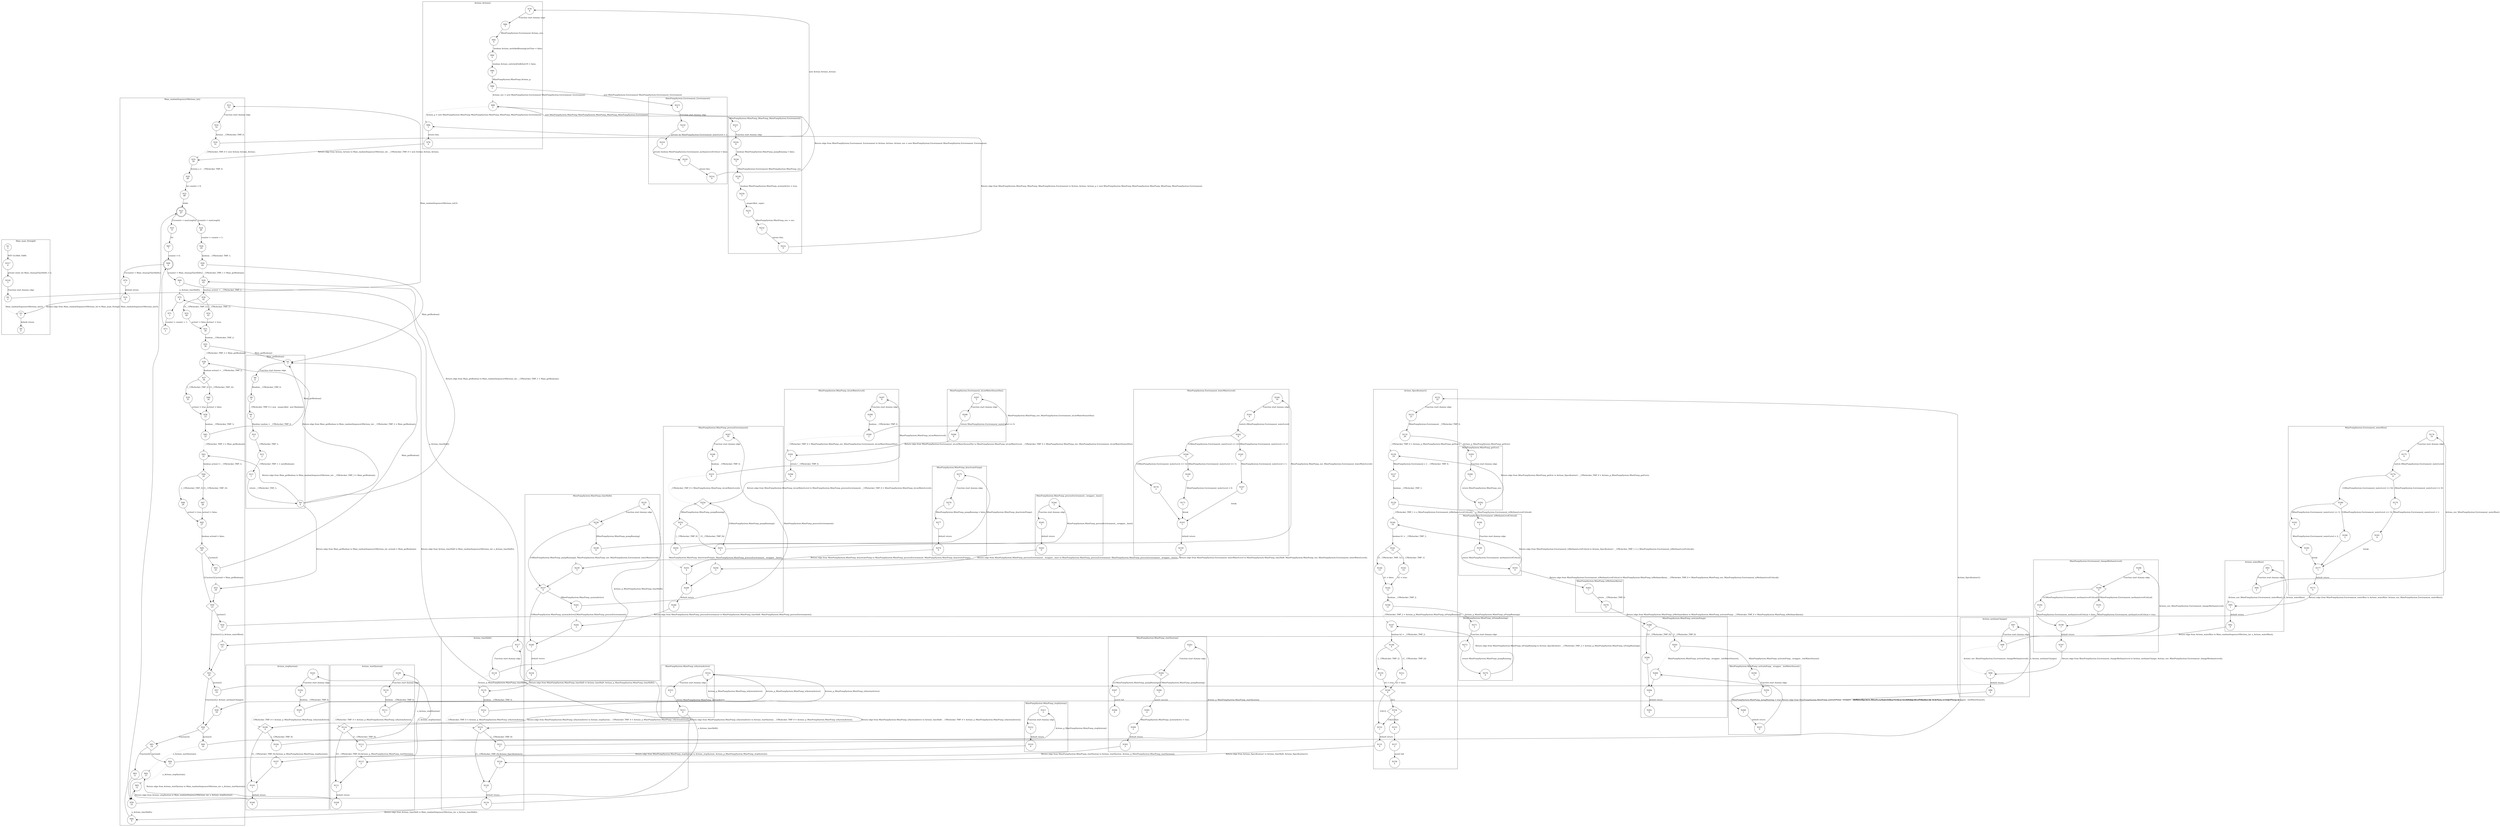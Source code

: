 digraph CFA {
1 [shape="circle" label="N1\n5"]
317 [shape="circle" label="N317\n4"]
318 [shape="circle" label="N318\n3"]
2 [shape="circle" label="N2\n2"]
15 [shape="circle" label="N15\n53"]
16 [shape="circle" label="N16\n52"]
18 [shape="circle" label="N18\n51"]
79 [shape="circle" label="N79\n8"]
80 [shape="circle" label="N80\n7"]
82 [shape="circle" label="N82\n6"]
84 [shape="circle" label="N84\n5"]
86 [shape="circle" label="N86\n4"]
88 [shape="circle" label="N88\n3"]
215 [shape="circle" label="N215\n4"]
216 [shape="circle" label="N216\n3"]
218 [shape="circle" label="N218\n2"]
220 [shape="circle" label="N220\n1"]
214 [shape="circle" label="N214\n0"]
89 [shape="circle" label="N89\n2"]
223 [shape="circle" label="N223\n7"]
224 [shape="circle" label="N224\n6"]
226 [shape="circle" label="N226\n5"]
228 [shape="circle" label="N228\n4"]
230 [shape="circle" label="N230\n3"]
231 [shape="circle" label="N231\n2"]
232 [shape="circle" label="N232\n1"]
222 [shape="circle" label="N222\n0"]
90 [shape="circle" label="N90\n1"]
78 [shape="circle" label="N78\n0"]
19 [shape="circle" label="N19\n50"]
20 [shape="circle" label="N20\n49"]
22 [shape="circle" label="N22\n48"]
23 [shape="doublecircle" label="N23\n47"]
24 [shape="circle" label="N24\n46"]
26 [shape="circle" label="N26\n45"]
28 [shape="circle" label="N28\n44"]
5 [shape="circle" label="N5\n7"]
6 [shape="circle" label="N6\n6"]
8 [shape="circle" label="N8\n5"]
9 [shape="circle" label="N9\n4"]
10 [shape="circle" label="N10\n3"]
12 [shape="circle" label="N12\n2"]
13 [shape="circle" label="N13\n1"]
4 [shape="circle" label="N4\n0"]
52 [shape="circle" label="N52\n24"]
50 [shape="diamond" label="N50\n23"]
54 [shape="circle" label="N54\n22"]
93 [shape="circle" label="N93\n3"]
94 [shape="circle" label="N94\n2"]
174 [shape="circle" label="N174\n10"]
175 [shape="circle" label="N175\n9"]
176 [shape="diamond" label="N176\n8"]
179 [shape="circle" label="N179\n7"]
181 [shape="circle" label="N181\n6"]
177 [shape="circle" label="N177\n1"]
173 [shape="circle" label="N173\n0"]
95 [shape="circle" label="N95\n1"]
92 [shape="circle" label="N92\n0"]
55 [shape="circle" label="N55\n21"]
53 [shape="diamond" label="N53\n20"]
57 [shape="circle" label="N57\n19"]
97 [shape="circle" label="N97\n3"]
98 [shape="circle" label="N98\n2"]
188 [shape="circle" label="N188\n5"]
189 [shape="diamond" label="N189\n4"]
191 [shape="circle" label="N191\n3"]
190 [shape="circle" label="N190\n1"]
187 [shape="circle" label="N187\n0"]
99 [shape="circle" label="N99\n1"]
96 [shape="circle" label="N96\n0"]
58 [shape="circle" label="N58\n18"]
56 [shape="diamond" label="N56\n17"]
60 [shape="circle" label="N60\n16"]
109 [shape="circle" label="N109\n7"]
110 [shape="circle" label="N110\n6"]
113 [shape="circle" label="N113\n5"]
314 [shape="circle" label="N314\n2"]
315 [shape="circle" label="N315\n1"]
313 [shape="circle" label="N313\n0"]
123 [shape="diamond" label="N123\n4"]
121 [shape="circle" label="N121\n3"]
132 [shape="circle" label="N132\n22"]
133 [shape="circle" label="N133\n21"]
135 [shape="circle" label="N135\n20"]
293 [shape="circle" label="N293\n2"]
294 [shape="circle" label="N294\n1"]
292 [shape="circle" label="N292\n0"]
136 [shape="circle" label="N136\n19"]
137 [shape="circle" label="N137\n18"]
139 [shape="circle" label="N139\n17"]
194 [shape="circle" label="N194\n2"]
195 [shape="circle" label="N195\n1"]
193 [shape="circle" label="N193\n0"]
283 [shape="circle" label="N283\n1"]
278 [shape="circle" label="N278\n0"]
268 [shape="diamond" label="N268\n5"]
265 [shape="circle" label="N265\n4"]
258 [shape="circle" label="N258\n3"]
259 [shape="circle" label="N259\n2"]
260 [shape="circle" label="N260\n1"]
257 [shape="circle" label="N257\n0"]
269 [shape="circle" label="N269\n3"]
264 [shape="circle" label="N264\n1"]
261 [shape="circle" label="N261\n0"]
266 [shape="circle" label="N266\n2"]
140 [shape="circle" label="N140\n16"]
141 [shape="diamond" label="N141\n15"]
143 [shape="circle" label="N143\n14"]
142 [shape="circle" label="N142\n12"]
146 [shape="circle" label="N146\n11"]
271 [shape="circle" label="N271\n2"]
272 [shape="circle" label="N272\n1"]
270 [shape="circle" label="N270\n0"]
147 [shape="circle" label="N147\n10"]
148 [shape="diamond" label="N148\n9"]
150 [shape="circle" label="N150\n8"]
149 [shape="diamond" label="N149\n6"]
154 [shape="diamond" label="N154\n5"]
153 [shape="circle" label="N153\n4"]
157 [shape="circle" label="N157\n3"]
158 [shape="circle" label="N158\n2"]
152 [shape="circle" label="N152\n1"]
131 [shape="circle" label="N131\n0"]
124 [shape="circle" label="N124\n2"]
120 [shape="circle" label="N120\n1"]
116 [shape="circle" label="N116\n0"]
72 [shape="circle" label="N72\n4"]
71 [shape="circle" label="N71\n3"]
73 [shape="circle" label="N73\n2"]
68 [shape="doublecircle" label="N68\n6"]
69 [shape="circle" label="N69\n5"]
117 [shape="circle" label="N117\n8"]
118 [shape="circle" label="N118\n7"]
235 [shape="circle" label="N235\n8"]
236 [shape="diamond" label="N236\n7"]
238 [shape="circle" label="N238\n6"]
160 [shape="circle" label="N160\n10"]
161 [shape="circle" label="N161\n9"]
162 [shape="diamond" label="N162\n8"]
165 [shape="circle" label="N165\n7"]
167 [shape="circle" label="N167\n6"]
163 [shape="circle" label="N163\n1"]
159 [shape="circle" label="N159\n0"]
239 [shape="circle" label="N239\n5"]
237 [shape="diamond" label="N237\n4"]
241 [shape="circle" label="N241\n3"]
247 [shape="circle" label="N247\n10"]
248 [shape="circle" label="N248\n9"]
253 [shape="circle" label="N253\n8"]
297 [shape="circle" label="N297\n4"]
298 [shape="circle" label="N298\n3"]
300 [shape="circle" label="N300\n2"]
207 [shape="circle" label="N207\n2"]
208 [shape="circle" label="N208\n1"]
206 [shape="circle" label="N206\n0"]
301 [shape="circle" label="N301\n1"]
296 [shape="circle" label="N296\n0"]
254 [shape="diamond" label="N254\n7"]
252 [shape="diamond" label="N252\n6"]
250 [shape="circle" label="N250\n5"]
275 [shape="circle" label="N275\n3"]
276 [shape="circle" label="N276\n2"]
277 [shape="circle" label="N277\n1"]
274 [shape="circle" label="N274\n0"]
255 [shape="circle" label="N255\n4"]
249 [shape="circle" label="N249\n1"]
246 [shape="circle" label="N246\n0"]
242 [shape="circle" label="N242\n2"]
240 [shape="circle" label="N240\n1"]
234 [shape="circle" label="N234\n0"]
119 [shape="circle" label="N119\n6"]
122 [shape="circle" label="N122\n5"]
251 [shape="circle" label="N251\n3"]
244 [shape="circle" label="N244\n2"]
245 [shape="circle" label="N245\n1"]
243 [shape="circle" label="N243\n0"]
256 [shape="circle" label="N256\n2"]
166 [shape="diamond" label="N166\n5"]
169 [shape="circle" label="N169\n4"]
171 [shape="circle" label="N171\n3"]
170 [shape="circle" label="N170\n2"]
70 [shape="circle" label="N70\n1"]
14 [shape="circle" label="N14\n0"]
3 [shape="circle" label="N3\n1"]
0 [shape="circle" label="N0\n0"]
66 [shape="circle" label="N66\n9"]
151 [shape="circle" label="N151\n7"]
144 [shape="circle" label="N144\n13"]
106 [shape="diamond" label="N106\n4"]
104 [shape="circle" label="N104\n3"]
311 [shape="circle" label="N311\n2"]
312 [shape="circle" label="N312\n1"]
310 [shape="circle" label="N310\n0"]
107 [shape="circle" label="N107\n2"]
103 [shape="circle" label="N103\n1"]
100 [shape="circle" label="N100\n0"]
65 [shape="circle" label="N65\n12"]
59 [shape="circle" label="N59\n10"]
114 [shape="diamond" label="N114\n4"]
112 [shape="circle" label="N112\n3"]
303 [shape="circle" label="N303\n7"]
304 [shape="diamond" label="N304\n6"]
306 [shape="circle" label="N306\n5"]
305 [shape="circle" label="N305\n4"]
309 [shape="circle" label="N309\n3"]
302 [shape="circle" label="N302\n2"]
115 [shape="circle" label="N115\n2"]
111 [shape="circle" label="N111\n1"]
108 [shape="circle" label="N108\n0"]
62 [shape="circle" label="N62\n15"]
307 [shape="circle" label="N307\n1"]
308 [shape="circle" label="N308\n0"]
61 [shape="diamond" label="N61\n14"]
64 [shape="circle" label="N64\n13"]
101 [shape="circle" label="N101\n7"]
102 [shape="circle" label="N102\n6"]
105 [shape="circle" label="N105\n5"]
63 [shape="circle" label="N63\n11"]
192 [shape="circle" label="N192\n2"]
180 [shape="diamond" label="N180\n5"]
183 [shape="circle" label="N183\n4"]
185 [shape="circle" label="N185\n3"]
184 [shape="circle" label="N184\n2"]
43 [shape="circle" label="N43\n31"]
44 [shape="diamond" label="N44\n30"]
46 [shape="circle" label="N46\n29"]
45 [shape="circle" label="N45\n27"]
49 [shape="diamond" label="N49\n26"]
51 [shape="circle" label="N51\n25"]
47 [shape="circle" label="N47\n28"]
36 [shape="circle" label="N36\n37"]
37 [shape="diamond" label="N37\n36"]
39 [shape="circle" label="N39\n35"]
38 [shape="circle" label="N38\n33"]
42 [shape="circle" label="N42\n32"]
40 [shape="circle" label="N40\n34"]
29 [shape="circle" label="N29\n43"]
30 [shape="diamond" label="N30\n42"]
32 [shape="circle" label="N32\n41"]
31 [shape="circle" label="N31\n39"]
35 [shape="circle" label="N35\n38"]
33 [shape="circle" label="N33\n40"]
25 [shape="circle" label="N25\n8"]
67 [shape="circle" label="N67\n7"]
node [shape="circle"]
subgraph cluster_Actions_Actions {
label="Actions_Actions()"
79 -> 80 [label="Function start dummy edge"]
80 -> 82 [label=" MinePumpSystem.Environment Actions_env;"]
82 -> 84 [label=" boolean Actions_methAndRunningLastTime = false;"]
84 -> 86 [label=" boolean Actions_switchedOnBeforeTS = false;"]
86 -> 88 [label=" MinePumpSystem.MinePump Actions_p;"]
88 -> 89 [label="Actions_env = new MinePumpSystem.Environment MinePumpSystem.Environment_Environment;" style="dotted" arrowhead="empty"]
89 -> 90 [label="Actions_p = new MinePumpSystem.MinePump MinePumpSystem.MinePump_MinePump_MinePumpSystem.Environment;" style="dotted" arrowhead="empty"]
90 -> 78 [label="return this;"]}
subgraph cluster_Actions_Specification1 {
label="Actions_Specification1()"
132 -> 133 [label="Function start dummy edge"]
133 -> 135 [label="MinePumpSystem.Environment __CPAchecker_TMP_0;"]
135 -> 136 [label="__CPAchecker_TMP_0 = Actions_p_MinePumpSystem.MinePump_getEnv();" style="dotted" arrowhead="empty"]
136 -> 137 [label="MinePumpSystem.Environment e = __CPAchecker_TMP_0;"]
137 -> 139 [label="boolean __CPAchecker_TMP_1;"]
139 -> 140 [label="__CPAchecker_TMP_1 = e_MinePumpSystem.Environment_isMethaneLevelCritical();" style="dotted" arrowhead="empty"]
140 -> 141 [label="boolean b1 = __CPAchecker_TMP_1;"]
141 -> 144 [label="[!(__CPAchecker_TMP_1)]"]
141 -> 143 [label="[__CPAchecker_TMP_1]"]
143 -> 142 [label="b1 = true;"]
142 -> 146 [label="boolean __CPAchecker_TMP_2;"]
146 -> 147 [label="__CPAchecker_TMP_2 = Actions_p_MinePumpSystem.MinePump_isPumpRunning();" style="dotted" arrowhead="empty"]
147 -> 148 [label="boolean b2 = __CPAchecker_TMP_2;"]
148 -> 151 [label="[!(__CPAchecker_TMP_2)]"]
148 -> 150 [label="[__CPAchecker_TMP_2]"]
150 -> 149 [label="b2 = true;"]
149 -> 152 [label="[!(b1)]"]
149 -> 154 [label="[b1]"]
154 -> 152 [label="[!(b2)]"]
154 -> 153 [label="[b2]"]
153 -> 157 [label=""]
157 -> 158 [label="assert fail"]
152 -> 131 [label="default return"]
151 -> 149 [label="b2 = false;"]
144 -> 142 [label="b1 = false;"]}
subgraph cluster_Actions_getSystemState {
label="Actions_getSystemState()"
}
subgraph cluster_Actions_methaneChange {
label="Actions_methaneChange()"
97 -> 98 [label="Function start dummy edge"]
98 -> 99 [label="Actions_env_MinePumpSystem.Environment_changeMethaneLevel();" style="dotted" arrowhead="empty"]
99 -> 96 [label="default return"]}
subgraph cluster_Actions_startSystem {
label="Actions_startSystem()"
109 -> 110 [label="Function start dummy edge"]
110 -> 113 [label="boolean __CPAchecker_TMP_0;"]
113 -> 114 [label="__CPAchecker_TMP_0 = Actions_p_MinePumpSystem.MinePump_isSystemActive();" style="dotted" arrowhead="empty"]
114 -> 111 [label="[!(!__CPAchecker_TMP_0)]"]
114 -> 112 [label="[!__CPAchecker_TMP_0]"]
112 -> 115 [label="Actions_p_MinePumpSystem.MinePump_startSystem();" style="dotted" arrowhead="empty"]
115 -> 111 [label=""]
111 -> 108 [label="default return"]}
subgraph cluster_Actions_stopSystem {
label="Actions_stopSystem()"
106 -> 103 [label="[!(__CPAchecker_TMP_0)]"]
106 -> 104 [label="[__CPAchecker_TMP_0]"]
104 -> 107 [label="Actions_p_MinePumpSystem.MinePump_stopSystem();" style="dotted" arrowhead="empty"]
107 -> 103 [label=""]
103 -> 100 [label="default return"]
101 -> 102 [label="Function start dummy edge"]
102 -> 105 [label="boolean __CPAchecker_TMP_0;"]
105 -> 106 [label="__CPAchecker_TMP_0 = Actions_p_MinePumpSystem.MinePump_isSystemActive();" style="dotted" arrowhead="empty"]}
subgraph cluster_Actions_timeShift {
label="Actions_timeShift()"
123 -> 120 [label="[!(__CPAchecker_TMP_0)]"]
123 -> 121 [label="[__CPAchecker_TMP_0]"]
121 -> 124 [label="Actions_Specification1();" style="dotted" arrowhead="empty"]
124 -> 120 [label=""]
120 -> 116 [label="default return"]
117 -> 118 [label="Function start dummy edge"]
118 -> 119 [label="Actions_p_MinePumpSystem.MinePump_timeShift();" style="dotted" arrowhead="empty"]
119 -> 122 [label="boolean __CPAchecker_TMP_0;"]
122 -> 123 [label="__CPAchecker_TMP_0 = Actions_p_MinePumpSystem.MinePump_isSystemActive();" style="dotted" arrowhead="empty"]}
subgraph cluster_Actions_waterRise {
label="Actions_waterRise()"
93 -> 94 [label="Function start dummy edge"]
94 -> 95 [label="Actions_env_MinePumpSystem.Environment_waterRise();" style="dotted" arrowhead="empty"]
95 -> 92 [label="default return"]}
subgraph cluster_Main_Main {
label="Main_Main()"
}
subgraph cluster_Main_getBoolean {
label="Main_getBoolean()"
5 -> 6 [label="Function start dummy edge"]
6 -> 8 [label="Random __CPAchecker_TMP_0;"]
8 -> 9 [label="__CPAchecker_TMP_0 = new _unspecified_ new Random();"]
9 -> 10 [label="Random random = __CPAchecker_TMP_0;"]
10 -> 12 [label="__CPAchecker_TMP_1;"]
12 -> 13 [label="__CPAchecker_TMP_1 = nextBoolean();"]
13 -> 4 [label="return __CPAchecker_TMP_1;"]}
subgraph cluster_Main_main_String_array {
label="Main_main_String[]()"
1 -> 317 [label="INIT GLOBAL VARS"]
317 -> 318 [label="private static int Main_cleanupTimeShifts = 2;"]
318 -> 2 [label="Function start dummy edge"]
2 -> 3 [label="Main_randomSequenceOfActions_int(3);" style="dotted" arrowhead="empty"]
3 -> 0 [label="default return"]}
subgraph cluster_Main_randomSequenceOfActions_int {
label="Main_randomSequenceOfActions_int()"
15 -> 16 [label="Function start dummy edge"]
16 -> 18 [label="Actions __CPAchecker_TMP_0;"]
18 -> 19 [label="__CPAchecker_TMP_0 = new Actions Actions_Actions;" style="dotted" arrowhead="empty"]
19 -> 20 [label="Actions a = __CPAchecker_TMP_0;"]
20 -> 22 [label="int counter = 0;"]
22 -> 23 [label="while"]
23 -> 25 [label="[!(counter < maxLength)]"]
23 -> 24 [label="[counter < maxLength]"]
24 -> 26 [label="counter = counter + 1;"]
26 -> 28 [label="boolean __CPAchecker_TMP_1;"]
28 -> 29 [label="__CPAchecker_TMP_1 = Main_getBoolean();" style="dotted" arrowhead="empty"]
52 -> 50 [label=""]
50 -> 53 [label="[!(action1)]"]
50 -> 54 [label="[action1]"]
54 -> 55 [label="a_Actions_waterRise();" style="dotted" arrowhead="empty"]
55 -> 53 [label=""]
53 -> 56 [label="[!(action2)]"]
53 -> 57 [label="[action2]"]
57 -> 58 [label="a_Actions_methaneChange();" style="dotted" arrowhead="empty"]
58 -> 56 [label=""]
56 -> 61 [label="[!(action3)]"]
56 -> 60 [label="[action3]"]
60 -> 62 [label="a_Actions_startSystem();" style="dotted" arrowhead="empty"]
72 -> 71 [label=""]
71 -> 73 [label="counter = counter + 1;"]
73 -> 68 [label=""]
68 -> 70 [label="[!(counter < Main_cleanupTimeShifts)]"]
68 -> 69 [label="[counter < Main_cleanupTimeShifts]"]
69 -> 72 [label="a_Actions_timeShift();" style="dotted" arrowhead="empty"]
70 -> 14 [label="default return"]
66 -> 23 [label=""]
65 -> 59 [label=""]
59 -> 66 [label="a_Actions_timeShift();" style="dotted" arrowhead="empty"]
62 -> 59 [label=""]
61 -> 63 [label="[!(action4)]"]
61 -> 64 [label="[action4]"]
64 -> 65 [label="a_Actions_stopSystem();" style="dotted" arrowhead="empty"]
63 -> 59 [label=""]
43 -> 44 [label="boolean action3 = __CPAchecker_TMP_3;"]
44 -> 47 [label="[!(__CPAchecker_TMP_3)]"]
44 -> 46 [label="[__CPAchecker_TMP_3]"]
46 -> 45 [label="action3 = true;"]
45 -> 49 [label="boolean action4 = false;"]
49 -> 50 [label="[!(!action3)]"]
49 -> 51 [label="[!action3]"]
51 -> 52 [label="action4 = Main_getBoolean();" style="dotted" arrowhead="empty"]
47 -> 45 [label="action3 = false;"]
36 -> 37 [label="boolean action2 = __CPAchecker_TMP_2;"]
37 -> 40 [label="[!(__CPAchecker_TMP_2)]"]
37 -> 39 [label="[__CPAchecker_TMP_2]"]
39 -> 38 [label="action2 = true;"]
38 -> 42 [label="boolean __CPAchecker_TMP_3;"]
42 -> 43 [label="__CPAchecker_TMP_3 = Main_getBoolean();" style="dotted" arrowhead="empty"]
40 -> 38 [label="action2 = false;"]
29 -> 30 [label="boolean action1 = __CPAchecker_TMP_1;"]
30 -> 33 [label="[!(__CPAchecker_TMP_1)]"]
30 -> 32 [label="[__CPAchecker_TMP_1]"]
32 -> 31 [label="action1 = true;"]
31 -> 35 [label="boolean __CPAchecker_TMP_2;"]
35 -> 36 [label="__CPAchecker_TMP_2 = Main_getBoolean();" style="dotted" arrowhead="empty"]
33 -> 31 [label="action1 = false;"]
25 -> 67 [label="for"]
67 -> 68 [label="counter = 0;"]}
subgraph cluster_MinePumpSystem_Environment_Environment {
label="MinePumpSystem.Environment_Environment()"
215 -> 216 [label="Function start dummy edge"]
216 -> 218 [label="private int MinePumpSystem.Environment_waterLevel = 1;"]
218 -> 220 [label="private boolean MinePumpSystem.Environment_methaneLevelCritical = false;"]
220 -> 214 [label="return this;"]}
subgraph cluster_MinePumpSystem_Environment_changeMethaneLevel {
label="MinePumpSystem.Environment_changeMethaneLevel()"
188 -> 189 [label="Function start dummy edge"]
189 -> 192 [label="[!(!MinePumpSystem.Environment_methaneLevelCritical)]"]
189 -> 191 [label="[!MinePumpSystem.Environment_methaneLevelCritical]"]
191 -> 190 [label="MinePumpSystem.Environment_methaneLevelCritical = true;"]
190 -> 187 [label="default return"]
192 -> 190 [label="MinePumpSystem.Environment_methaneLevelCritical = false;"]}
subgraph cluster_MinePumpSystem_Environment_getWaterLevel {
label="MinePumpSystem.Environment_getWaterLevel()"
}
subgraph cluster_MinePumpSystem_Environment_isHighWaterSensorDry {
label="MinePumpSystem.Environment_isHighWaterSensorDry()"
}
subgraph cluster_MinePumpSystem_Environment_isLowWaterSensorDry {
label="MinePumpSystem.Environment_isLowWaterSensorDry()"
207 -> 208 [label="Function start dummy edge"]
208 -> 206 [label="return MinePumpSystem.Environment_waterLevel == 0;"]}
subgraph cluster_MinePumpSystem_Environment_isMethaneLevelCritical {
label="MinePumpSystem.Environment_isMethaneLevelCritical()"
194 -> 195 [label="Function start dummy edge"]
195 -> 193 [label="return MinePumpSystem.Environment_methaneLevelCritical;"]}
subgraph cluster_MinePumpSystem_Environment_lowerWaterLevel {
label="MinePumpSystem.Environment_lowerWaterLevel()"
160 -> 161 [label="Function start dummy edge"]
161 -> 162 [label="switch (MinePumpSystem.Environment_waterLevel)"]
162 -> 166 [label="[!(MinePumpSystem.Environment_waterLevel == 2)]"]
162 -> 165 [label="[MinePumpSystem.Environment_waterLevel == 2]"]
165 -> 167 [label="MinePumpSystem.Environment_waterLevel = 1;"]
167 -> 163 [label="break"]
163 -> 159 [label="default return"]
166 -> 170 [label="[!(MinePumpSystem.Environment_waterLevel == 1)]"]
166 -> 169 [label="[MinePumpSystem.Environment_waterLevel == 1]"]
169 -> 171 [label="MinePumpSystem.Environment_waterLevel = 0;"]
171 -> 163 [label="break"]
170 -> 163 [label=""]}
subgraph cluster_MinePumpSystem_Environment_toString {
label="MinePumpSystem.Environment_toString()"
}
subgraph cluster_MinePumpSystem_Environment_waterRise {
label="MinePumpSystem.Environment_waterRise()"
174 -> 175 [label="Function start dummy edge"]
175 -> 176 [label="switch (MinePumpSystem.Environment_waterLevel)"]
176 -> 180 [label="[!(MinePumpSystem.Environment_waterLevel == 0)]"]
176 -> 179 [label="[MinePumpSystem.Environment_waterLevel == 0]"]
179 -> 181 [label="MinePumpSystem.Environment_waterLevel = 1;"]
181 -> 177 [label="break"]
177 -> 173 [label="default return"]
180 -> 184 [label="[!(MinePumpSystem.Environment_waterLevel == 1)]"]
180 -> 183 [label="[MinePumpSystem.Environment_waterLevel == 1]"]
183 -> 185 [label="MinePumpSystem.Environment_waterLevel = 2;"]
185 -> 177 [label="break"]
184 -> 177 [label=""]}
subgraph cluster_MinePumpSystem_MinePump_MinePump_MinePumpSystem_Environment {
label="MinePumpSystem.MinePump_MinePump_MinePumpSystem.Environment()"
223 -> 224 [label="Function start dummy edge"]
224 -> 226 [label=" boolean MinePumpSystem.MinePump_pumpRunning = false;"]
226 -> 228 [label=" MinePumpSystem.Environment MinePumpSystem.MinePump_env;"]
228 -> 230 [label=" boolean MinePumpSystem.MinePump_systemActive = true;"]
230 -> 231 [label="_unspecified_ super;"]
231 -> 232 [label="MinePumpSystem.MinePump_env = env;"]
232 -> 222 [label="return this;"]}
subgraph cluster_MinePumpSystem_MinePump_activatePump {
label="MinePumpSystem.MinePump_activatePump()"
268 -> 266 [label="[!(!__CPAchecker_TMP_0)]"]
268 -> 265 [label="[!__CPAchecker_TMP_0]"]
265 -> 269 [label="MinePumpSystem.MinePump_activatePump__wrappee__lowWaterSensor();" style="dotted" arrowhead="empty"]
269 -> 264 [label=""]
264 -> 261 [label="default return"]
266 -> 264 [label=""]}
subgraph cluster_MinePumpSystem_MinePump_activatePump__wrappee__lowWaterSensor {
label="MinePumpSystem.MinePump_activatePump__wrappee__lowWaterSensor()"
258 -> 259 [label="Function start dummy edge"]
259 -> 260 [label="MinePumpSystem.MinePump_pumpRunning = true;"]
260 -> 257 [label="default return"]}
subgraph cluster_MinePumpSystem_MinePump_deactivatePump {
label="MinePumpSystem.MinePump_deactivatePump()"
275 -> 276 [label="Function start dummy edge"]
276 -> 277 [label="MinePumpSystem.MinePump_pumpRunning = false;"]
277 -> 274 [label="default return"]}
subgraph cluster_MinePumpSystem_MinePump_getEnv {
label="MinePumpSystem.MinePump_getEnv()"
293 -> 294 [label="Function start dummy edge"]
294 -> 292 [label="return MinePumpSystem.MinePump_env;"]}
subgraph cluster_MinePumpSystem_MinePump_isLowWaterLevel {
label="MinePumpSystem.MinePump_isLowWaterLevel()"
297 -> 298 [label="Function start dummy edge"]
298 -> 300 [label="boolean __CPAchecker_TMP_0;"]
300 -> 301 [label="__CPAchecker_TMP_0 = MinePumpSystem.MinePump_env_MinePumpSystem.Environment_isLowWaterSensorDry();" style="dotted" arrowhead="empty"]
301 -> 296 [label="return !__CPAchecker_TMP_0;"]}
subgraph cluster_MinePumpSystem_MinePump_isMethaneAlarm {
label="MinePumpSystem.MinePump_isMethaneAlarm()"
283 -> 278 [label="return __CPAchecker_TMP_0;"]}
subgraph cluster_MinePumpSystem_MinePump_isPumpRunning {
label="MinePumpSystem.MinePump_isPumpRunning()"
271 -> 272 [label="Function start dummy edge"]
272 -> 270 [label="return MinePumpSystem.MinePump_pumpRunning;"]}
subgraph cluster_MinePumpSystem_MinePump_isSystemActive {
label="MinePumpSystem.MinePump_isSystemActive()"
314 -> 315 [label="Function start dummy edge"]
315 -> 313 [label="return MinePumpSystem.MinePump_systemActive;"]}
subgraph cluster_MinePumpSystem_MinePump_processEnvironment {
label="MinePumpSystem.MinePump_processEnvironment()"
247 -> 248 [label="Function start dummy edge"]
248 -> 253 [label="boolean __CPAchecker_TMP_0;"]
253 -> 254 [label="__CPAchecker_TMP_0 = MinePumpSystem.MinePump_isLowWaterLevel();" style="dotted" arrowhead="empty"]
254 -> 251 [label="[!(MinePumpSystem.MinePump_pumpRunning)]"]
254 -> 252 [label="[MinePumpSystem.MinePump_pumpRunning]"]
252 -> 251 [label="[!(__CPAchecker_TMP_0)]"]
252 -> 250 [label="[__CPAchecker_TMP_0]"]
250 -> 255 [label="MinePumpSystem.MinePump_deactivatePump();" style="dotted" arrowhead="empty"]
255 -> 249 [label=""]
249 -> 246 [label="default return"]
251 -> 256 [label="MinePumpSystem.MinePump_processEnvironment__wrappee__base();" style="dotted" arrowhead="empty"]
256 -> 249 [label=""]}
subgraph cluster_MinePumpSystem_MinePump_processEnvironment__wrappee__base {
label="MinePumpSystem.MinePump_processEnvironment__wrappee__base()"
244 -> 245 [label="Function start dummy edge"]
245 -> 243 [label="default return"]}
subgraph cluster_MinePumpSystem_MinePump_startSystem {
label="MinePumpSystem.MinePump_startSystem()"
303 -> 304 [label="Function start dummy edge"]
304 -> 307 [label="[!(!MinePumpSystem.MinePump_pumpRunning)]"]
304 -> 306 [label="[!MinePumpSystem.MinePump_pumpRunning]"]
306 -> 305 [label="assert success"]
305 -> 309 [label="MinePumpSystem.MinePump_systemActive = true;"]
309 -> 302 [label="default return"]
307 -> 308 [label="assert fail"]}
subgraph cluster_MinePumpSystem_MinePump_stopSystem {
label="MinePumpSystem.MinePump_stopSystem()"
311 -> 312 [label="Function start dummy edge"]
312 -> 310 [label="default return"]}
subgraph cluster_MinePumpSystem_MinePump_timeShift {
label="MinePumpSystem.MinePump_timeShift()"
235 -> 236 [label="Function start dummy edge"]
236 -> 237 [label="[!(MinePumpSystem.MinePump_pumpRunning)]"]
236 -> 238 [label="[MinePumpSystem.MinePump_pumpRunning]"]
238 -> 239 [label="MinePumpSystem.MinePump_env_MinePumpSystem.Environment_lowerWaterLevel();" style="dotted" arrowhead="empty"]
239 -> 237 [label=""]
237 -> 240 [label="[!(MinePumpSystem.MinePump_systemActive)]"]
237 -> 241 [label="[MinePumpSystem.MinePump_systemActive]"]
241 -> 242 [label="MinePumpSystem.MinePump_processEnvironment();" style="dotted" arrowhead="empty"]
242 -> 240 [label=""]
240 -> 234 [label="default return"]}
subgraph cluster_MinePumpSystem_MinePump_toString {
label="MinePumpSystem.MinePump_toString()"
}
2 -> 15 [label="Main_randomSequenceOfActions_int(3)"]
18 -> 79 [label="new Actions Actions_Actions"]
88 -> 215 [label="new MinePumpSystem.Environment MinePumpSystem.Environment_Environment"]
214 -> 89 [label="Return edge from MinePumpSystem.Environment_Environment to Actions_Actions: Actions_env = new MinePumpSystem.Environment MinePumpSystem.Environment_Environment;"]
89 -> 223 [label="new MinePumpSystem.MinePump MinePumpSystem.MinePump_MinePump_MinePumpSystem.Environment"]
222 -> 90 [label="Return edge from MinePumpSystem.MinePump_MinePump_MinePumpSystem.Environment to Actions_Actions: Actions_p = new MinePumpSystem.MinePump MinePumpSystem.MinePump_MinePump_MinePumpSystem.Environment;"]
78 -> 19 [label="Return edge from Actions_Actions to Main_randomSequenceOfActions_int: __CPAchecker_TMP_0 = new Actions Actions_Actions;"]
28 -> 5 [label="Main_getBoolean()"]
4 -> 29 [label="Return edge from Main_getBoolean to Main_randomSequenceOfActions_int: __CPAchecker_TMP_1 = Main_getBoolean();"]
4 -> 36 [label="Return edge from Main_getBoolean to Main_randomSequenceOfActions_int: __CPAchecker_TMP_2 = Main_getBoolean();"]
4 -> 43 [label="Return edge from Main_getBoolean to Main_randomSequenceOfActions_int: __CPAchecker_TMP_3 = Main_getBoolean();"]
4 -> 52 [label="Return edge from Main_getBoolean to Main_randomSequenceOfActions_int: action4 = Main_getBoolean();"]
54 -> 93 [label="a_Actions_waterRise()"]
94 -> 174 [label="Actions_env_MinePumpSystem.Environment_waterRise()"]
173 -> 95 [label="Return edge from MinePumpSystem.Environment_waterRise to Actions_waterRise: Actions_env_MinePumpSystem.Environment_waterRise();"]
92 -> 55 [label="Return edge from Actions_waterRise to Main_randomSequenceOfActions_int: a_Actions_waterRise();"]
57 -> 97 [label="a_Actions_methaneChange()"]
98 -> 188 [label="Actions_env_MinePumpSystem.Environment_changeMethaneLevel()"]
187 -> 99 [label="Return edge from MinePumpSystem.Environment_changeMethaneLevel to Actions_methaneChange: Actions_env_MinePumpSystem.Environment_changeMethaneLevel();"]
96 -> 58 [label="Return edge from Actions_methaneChange to Main_randomSequenceOfActions_int: a_Actions_methaneChange();"]
60 -> 109 [label="a_Actions_startSystem()"]
113 -> 314 [label="Actions_p_MinePumpSystem.MinePump_isSystemActive()"]
313 -> 114 [label="Return edge from MinePumpSystem.MinePump_isSystemActive to Actions_startSystem: __CPAchecker_TMP_0 = Actions_p_MinePumpSystem.MinePump_isSystemActive();"]
313 -> 106 [label="Return edge from MinePumpSystem.MinePump_isSystemActive to Actions_stopSystem: __CPAchecker_TMP_0 = Actions_p_MinePumpSystem.MinePump_isSystemActive();"]
313 -> 123 [label="Return edge from MinePumpSystem.MinePump_isSystemActive to Actions_timeShift: __CPAchecker_TMP_0 = Actions_p_MinePumpSystem.MinePump_isSystemActive();"]
121 -> 132 [label="Actions_Specification1()"]
135 -> 293 [label="Actions_p_MinePumpSystem.MinePump_getEnv()"]
292 -> 136 [label="Return edge from MinePumpSystem.MinePump_getEnv to Actions_Specification1: __CPAchecker_TMP_0 = Actions_p_MinePumpSystem.MinePump_getEnv();"]
139 -> 194 [label="e_MinePumpSystem.Environment_isMethaneLevelCritical()"]
193 -> 140 [label="Return edge from MinePumpSystem.Environment_isMethaneLevelCritical to Actions_Specification1: __CPAchecker_TMP_1 = e_MinePumpSystem.Environment_isMethaneLevelCritical();"]
193 -> 283 [label="Return edge from MinePumpSystem.Environment_isMethaneLevelCritical to MinePumpSystem.MinePump_isMethaneAlarm: __CPAchecker_TMP_0 = MinePumpSystem.MinePump_env_MinePumpSystem.Environment_isMethaneLevelCritical();"]
278 -> 268 [label="Return edge from MinePumpSystem.MinePump_isMethaneAlarm to MinePumpSystem.MinePump_activatePump: __CPAchecker_TMP_0 = MinePumpSystem.MinePump_isMethaneAlarm();"]
265 -> 258 [label="MinePumpSystem.MinePump_activatePump__wrappee__lowWaterSensor()"]
257 -> 269 [label="Return edge from MinePumpSystem.MinePump_activatePump__wrappee__lowWaterSensor to MinePumpSystem.MinePump_activatePump: MinePumpSystem.MinePump_activatePump__wrappee__lowWaterSensor();"]
146 -> 271 [label="Actions_p_MinePumpSystem.MinePump_isPumpRunning()"]
270 -> 147 [label="Return edge from MinePumpSystem.MinePump_isPumpRunning to Actions_Specification1: __CPAchecker_TMP_2 = Actions_p_MinePumpSystem.MinePump_isPumpRunning();"]
131 -> 124 [label="Return edge from Actions_Specification1 to Actions_timeShift: Actions_Specification1();"]
116 -> 66 [label="Return edge from Actions_timeShift to Main_randomSequenceOfActions_int: a_Actions_timeShift();"]
116 -> 72 [label="Return edge from Actions_timeShift to Main_randomSequenceOfActions_int: a_Actions_timeShift();"]
69 -> 117 [label="a_Actions_timeShift()"]
118 -> 235 [label="Actions_p_MinePumpSystem.MinePump_timeShift()"]
238 -> 160 [label="MinePumpSystem.MinePump_env_MinePumpSystem.Environment_lowerWaterLevel()"]
159 -> 239 [label="Return edge from MinePumpSystem.Environment_lowerWaterLevel to MinePumpSystem.MinePump_timeShift: MinePumpSystem.MinePump_env_MinePumpSystem.Environment_lowerWaterLevel();"]
241 -> 247 [label="MinePumpSystem.MinePump_processEnvironment()"]
253 -> 297 [label="MinePumpSystem.MinePump_isLowWaterLevel()"]
300 -> 207 [label="MinePumpSystem.MinePump_env_MinePumpSystem.Environment_isLowWaterSensorDry()"]
206 -> 301 [label="Return edge from MinePumpSystem.Environment_isLowWaterSensorDry to MinePumpSystem.MinePump_isLowWaterLevel: __CPAchecker_TMP_0 = MinePumpSystem.MinePump_env_MinePumpSystem.Environment_isLowWaterSensorDry();"]
296 -> 254 [label="Return edge from MinePumpSystem.MinePump_isLowWaterLevel to MinePumpSystem.MinePump_processEnvironment: __CPAchecker_TMP_0 = MinePumpSystem.MinePump_isLowWaterLevel();"]
250 -> 275 [label="MinePumpSystem.MinePump_deactivatePump()"]
274 -> 255 [label="Return edge from MinePumpSystem.MinePump_deactivatePump to MinePumpSystem.MinePump_processEnvironment: MinePumpSystem.MinePump_deactivatePump();"]
246 -> 242 [label="Return edge from MinePumpSystem.MinePump_processEnvironment to MinePumpSystem.MinePump_timeShift: MinePumpSystem.MinePump_processEnvironment();"]
234 -> 119 [label="Return edge from MinePumpSystem.MinePump_timeShift to Actions_timeShift: Actions_p_MinePumpSystem.MinePump_timeShift();"]
122 -> 314 [label="Actions_p_MinePumpSystem.MinePump_isSystemActive()"]
251 -> 244 [label="MinePumpSystem.MinePump_processEnvironment__wrappee__base()"]
243 -> 256 [label="Return edge from MinePumpSystem.MinePump_processEnvironment__wrappee__base to MinePumpSystem.MinePump_processEnvironment: MinePumpSystem.MinePump_processEnvironment__wrappee__base();"]
14 -> 3 [label="Return edge from Main_randomSequenceOfActions_int to Main_main_String[]: Main_randomSequenceOfActions_int(3);"]
104 -> 311 [label="Actions_p_MinePumpSystem.MinePump_stopSystem()"]
310 -> 107 [label="Return edge from MinePumpSystem.MinePump_stopSystem to Actions_stopSystem: Actions_p_MinePumpSystem.MinePump_stopSystem();"]
100 -> 65 [label="Return edge from Actions_stopSystem to Main_randomSequenceOfActions_int: a_Actions_stopSystem();"]
59 -> 117 [label="a_Actions_timeShift()"]
112 -> 303 [label="Actions_p_MinePumpSystem.MinePump_startSystem()"]
302 -> 115 [label="Return edge from MinePumpSystem.MinePump_startSystem to Actions_startSystem: Actions_p_MinePumpSystem.MinePump_startSystem();"]
108 -> 62 [label="Return edge from Actions_startSystem to Main_randomSequenceOfActions_int: a_Actions_startSystem();"]
64 -> 101 [label="a_Actions_stopSystem()"]
105 -> 314 [label="Actions_p_MinePumpSystem.MinePump_isSystemActive()"]
51 -> 5 [label="Main_getBoolean()"]
42 -> 5 [label="Main_getBoolean()"]
35 -> 5 [label="Main_getBoolean()"]}